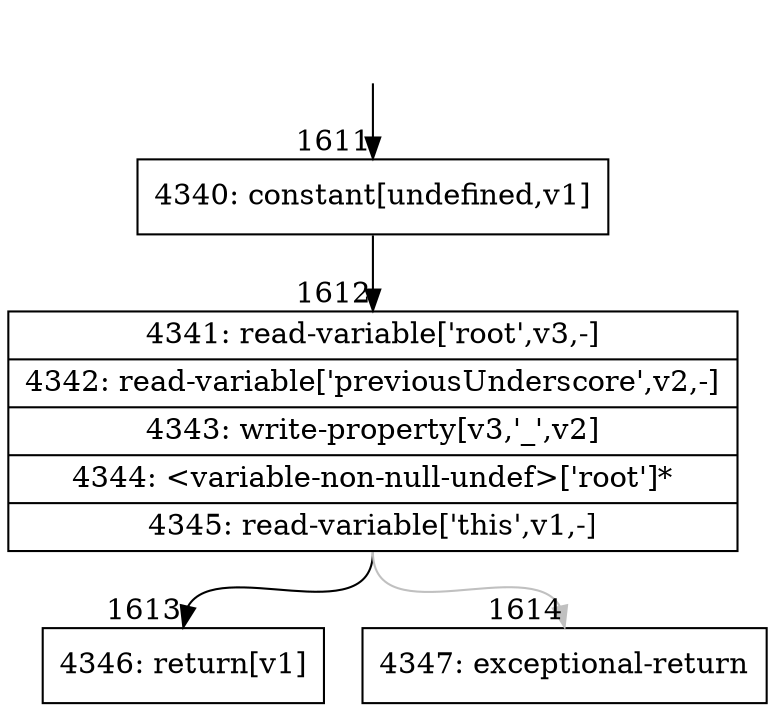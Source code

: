 digraph {
rankdir="TD"
BB_entry134[shape=none,label=""];
BB_entry134 -> BB1611 [tailport=s, headport=n, headlabel="    1611"]
BB1611 [shape=record label="{4340: constant[undefined,v1]}" ] 
BB1611 -> BB1612 [tailport=s, headport=n, headlabel="      1612"]
BB1612 [shape=record label="{4341: read-variable['root',v3,-]|4342: read-variable['previousUnderscore',v2,-]|4343: write-property[v3,'_',v2]|4344: \<variable-non-null-undef\>['root']*|4345: read-variable['this',v1,-]}" ] 
BB1612 -> BB1613 [tailport=s, headport=n, headlabel="      1613"]
BB1612 -> BB1614 [tailport=s, headport=n, color=gray, headlabel="      1614"]
BB1613 [shape=record label="{4346: return[v1]}" ] 
BB1614 [shape=record label="{4347: exceptional-return}" ] 
//#$~ 1319
}
